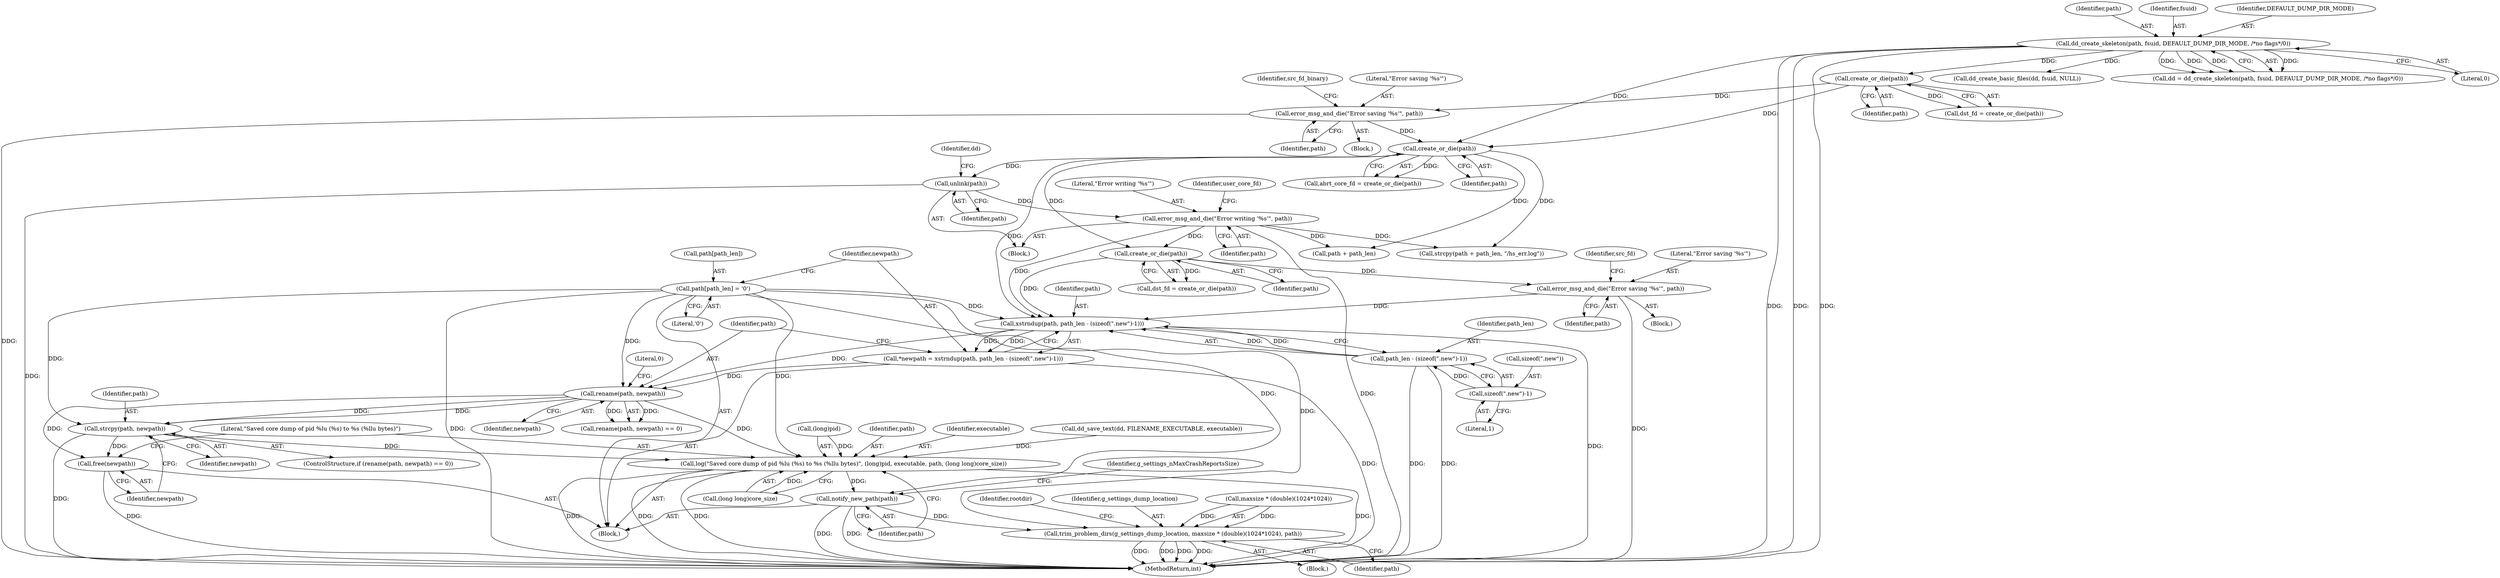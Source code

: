 digraph "0_abrt_8939398b82006ba1fec4ed491339fc075f43fc7c_1@API" {
"1001089" [label="(Call,strcpy(path, newpath))"];
"1001085" [label="(Call,rename(path, newpath))"];
"1001067" [label="(Call,path[path_len] = '\0')"];
"1001075" [label="(Call,xstrndup(path, path_len - (sizeof(\".new\")-1)))"];
"1000918" [label="(Call,create_or_die(path))"];
"1000643" [label="(Call,dd_create_skeleton(path, fsuid, DEFAULT_DUMP_DIR_MODE, /*no flags*/0))"];
"1000884" [label="(Call,create_or_die(path))"];
"1000910" [label="(Call,error_msg_and_die(\"Error saving '%s'\", path))"];
"1001037" [label="(Call,create_or_die(path))"];
"1000956" [label="(Call,error_msg_and_die(\"Error writing '%s'\", path))"];
"1000943" [label="(Call,unlink(path))"];
"1001058" [label="(Call,error_msg_and_die(\"Error saving '%s'\", path))"];
"1001077" [label="(Call,path_len - (sizeof(\".new\")-1))"];
"1001079" [label="(Call,sizeof(\".new\")-1)"];
"1001073" [label="(Call,*newpath = xstrndup(path, path_len - (sizeof(\".new\")-1)))"];
"1001092" [label="(Call,free(newpath))"];
"1001094" [label="(Call,log(\"Saved core dump of pid %lu (%s) to %s (%llu bytes)\", (long)pid, executable, path, (long long)core_size))"];
"1001104" [label="(Call,notify_new_path(path))"];
"1001122" [label="(Call,trim_problem_dirs(g_settings_dump_location, maxsize * (double)(1024*1024), path))"];
"1000884" [label="(Call,create_or_die(path))"];
"1001078" [label="(Identifier,path_len)"];
"1001062" [label="(Identifier,src_fd)"];
"1001029" [label="(Call,strcpy(path + path_len, \"/hs_err.log\"))"];
"1001092" [label="(Call,free(newpath))"];
"1001058" [label="(Call,error_msg_and_die(\"Error saving '%s'\", path))"];
"1000656" [label="(Call,dd_create_basic_files(dd, fsuid, NULL))"];
"1001105" [label="(Identifier,path)"];
"1001094" [label="(Call,log(\"Saved core dump of pid %lu (%s) to %s (%llu bytes)\", (long)pid, executable, path, (long long)core_size))"];
"1001074" [label="(Identifier,newpath)"];
"1001108" [label="(Identifier,g_settings_nMaxCrashReportsSize)"];
"1001110" [label="(Block,)"];
"1000641" [label="(Call,dd = dd_create_skeleton(path, fsuid, DEFAULT_DUMP_DIR_MODE, /*no flags*/0))"];
"1001084" [label="(Call,rename(path, newpath) == 0)"];
"1001059" [label="(Literal,\"Error saving '%s'\")"];
"1000911" [label="(Literal,\"Error saving '%s'\")"];
"1001122" [label="(Call,trim_problem_dirs(g_settings_dump_location, maxsize * (double)(1024*1024), path))"];
"1001096" [label="(Call,(long)pid)"];
"1000957" [label="(Literal,\"Error writing '%s'\")"];
"1001228" [label="(MethodReturn,int)"];
"1000916" [label="(Call,abrt_core_fd = create_or_die(path))"];
"1001082" [label="(Literal,1)"];
"1001133" [label="(Identifier,rootdir)"];
"1001077" [label="(Call,path_len - (sizeof(\".new\")-1))"];
"1001100" [label="(Identifier,path)"];
"1001079" [label="(Call,sizeof(\".new\")-1)"];
"1000650" [label="(Block,)"];
"1001123" [label="(Identifier,g_settings_dump_location)"];
"1000647" [label="(Literal,0)"];
"1001037" [label="(Call,create_or_die(path))"];
"1000644" [label="(Identifier,path)"];
"1001085" [label="(Call,rename(path, newpath))"];
"1001071" [label="(Literal,'\0')"];
"1001104" [label="(Call,notify_new_path(path))"];
"1001083" [label="(ControlStructure,if (rename(path, newpath) == 0))"];
"1000910" [label="(Call,error_msg_and_die(\"Error saving '%s'\", path))"];
"1001030" [label="(Call,path + path_len)"];
"1000882" [label="(Call,dst_fd = create_or_die(path))"];
"1000885" [label="(Identifier,path)"];
"1000912" [label="(Identifier,path)"];
"1001055" [label="(Block,)"];
"1000643" [label="(Call,dd_create_skeleton(path, fsuid, DEFAULT_DUMP_DIR_MODE, /*no flags*/0))"];
"1001080" [label="(Call,sizeof(\".new\"))"];
"1001099" [label="(Identifier,executable)"];
"1001068" [label="(Call,path[path_len])"];
"1000962" [label="(Identifier,user_core_fd)"];
"1001067" [label="(Call,path[path_len] = '\0')"];
"1000943" [label="(Call,unlink(path))"];
"1000914" [label="(Identifier,src_fd_binary)"];
"1000918" [label="(Call,create_or_die(path))"];
"1001035" [label="(Call,dst_fd = create_or_die(path))"];
"1000645" [label="(Identifier,fsuid)"];
"1001095" [label="(Literal,\"Saved core dump of pid %lu (%s) to %s (%llu bytes)\")"];
"1001075" [label="(Call,xstrndup(path, path_len - (sizeof(\".new\")-1)))"];
"1001091" [label="(Identifier,newpath)"];
"1000907" [label="(Block,)"];
"1000946" [label="(Identifier,dd)"];
"1000791" [label="(Call,dd_save_text(dd, FILENAME_EXECUTABLE, executable))"];
"1001088" [label="(Literal,0)"];
"1001086" [label="(Identifier,path)"];
"1000646" [label="(Identifier,DEFAULT_DUMP_DIR_MODE)"];
"1001090" [label="(Identifier,path)"];
"1001124" [label="(Call,maxsize * (double)(1024*1024))"];
"1001093" [label="(Identifier,newpath)"];
"1001087" [label="(Identifier,newpath)"];
"1001073" [label="(Call,*newpath = xstrndup(path, path_len - (sizeof(\".new\")-1)))"];
"1000942" [label="(Block,)"];
"1001060" [label="(Identifier,path)"];
"1001038" [label="(Identifier,path)"];
"1001131" [label="(Identifier,path)"];
"1000958" [label="(Identifier,path)"];
"1000919" [label="(Identifier,path)"];
"1000956" [label="(Call,error_msg_and_die(\"Error writing '%s'\", path))"];
"1001076" [label="(Identifier,path)"];
"1000944" [label="(Identifier,path)"];
"1001089" [label="(Call,strcpy(path, newpath))"];
"1001101" [label="(Call,(long long)core_size)"];
"1001089" -> "1001083"  [label="AST: "];
"1001089" -> "1001091"  [label="CFG: "];
"1001090" -> "1001089"  [label="AST: "];
"1001091" -> "1001089"  [label="AST: "];
"1001093" -> "1001089"  [label="CFG: "];
"1001089" -> "1001228"  [label="DDG: "];
"1001085" -> "1001089"  [label="DDG: "];
"1001085" -> "1001089"  [label="DDG: "];
"1001067" -> "1001089"  [label="DDG: "];
"1001089" -> "1001092"  [label="DDG: "];
"1001089" -> "1001094"  [label="DDG: "];
"1001085" -> "1001084"  [label="AST: "];
"1001085" -> "1001087"  [label="CFG: "];
"1001086" -> "1001085"  [label="AST: "];
"1001087" -> "1001085"  [label="AST: "];
"1001088" -> "1001085"  [label="CFG: "];
"1001085" -> "1001084"  [label="DDG: "];
"1001085" -> "1001084"  [label="DDG: "];
"1001067" -> "1001085"  [label="DDG: "];
"1001075" -> "1001085"  [label="DDG: "];
"1001073" -> "1001085"  [label="DDG: "];
"1001085" -> "1001092"  [label="DDG: "];
"1001085" -> "1001094"  [label="DDG: "];
"1001067" -> "1000650"  [label="AST: "];
"1001067" -> "1001071"  [label="CFG: "];
"1001068" -> "1001067"  [label="AST: "];
"1001071" -> "1001067"  [label="AST: "];
"1001074" -> "1001067"  [label="CFG: "];
"1001067" -> "1001228"  [label="DDG: "];
"1001067" -> "1001075"  [label="DDG: "];
"1001067" -> "1001094"  [label="DDG: "];
"1001067" -> "1001104"  [label="DDG: "];
"1001067" -> "1001122"  [label="DDG: "];
"1001075" -> "1001073"  [label="AST: "];
"1001075" -> "1001077"  [label="CFG: "];
"1001076" -> "1001075"  [label="AST: "];
"1001077" -> "1001075"  [label="AST: "];
"1001073" -> "1001075"  [label="CFG: "];
"1001075" -> "1001228"  [label="DDG: "];
"1001075" -> "1001073"  [label="DDG: "];
"1001075" -> "1001073"  [label="DDG: "];
"1000918" -> "1001075"  [label="DDG: "];
"1001037" -> "1001075"  [label="DDG: "];
"1000956" -> "1001075"  [label="DDG: "];
"1001058" -> "1001075"  [label="DDG: "];
"1001077" -> "1001075"  [label="DDG: "];
"1001077" -> "1001075"  [label="DDG: "];
"1000918" -> "1000916"  [label="AST: "];
"1000918" -> "1000919"  [label="CFG: "];
"1000919" -> "1000918"  [label="AST: "];
"1000916" -> "1000918"  [label="CFG: "];
"1000918" -> "1000916"  [label="DDG: "];
"1000643" -> "1000918"  [label="DDG: "];
"1000884" -> "1000918"  [label="DDG: "];
"1000910" -> "1000918"  [label="DDG: "];
"1000918" -> "1000943"  [label="DDG: "];
"1000918" -> "1001029"  [label="DDG: "];
"1000918" -> "1001030"  [label="DDG: "];
"1000918" -> "1001037"  [label="DDG: "];
"1000643" -> "1000641"  [label="AST: "];
"1000643" -> "1000647"  [label="CFG: "];
"1000644" -> "1000643"  [label="AST: "];
"1000645" -> "1000643"  [label="AST: "];
"1000646" -> "1000643"  [label="AST: "];
"1000647" -> "1000643"  [label="AST: "];
"1000641" -> "1000643"  [label="CFG: "];
"1000643" -> "1001228"  [label="DDG: "];
"1000643" -> "1001228"  [label="DDG: "];
"1000643" -> "1001228"  [label="DDG: "];
"1000643" -> "1000641"  [label="DDG: "];
"1000643" -> "1000641"  [label="DDG: "];
"1000643" -> "1000641"  [label="DDG: "];
"1000643" -> "1000641"  [label="DDG: "];
"1000643" -> "1000656"  [label="DDG: "];
"1000643" -> "1000884"  [label="DDG: "];
"1000884" -> "1000882"  [label="AST: "];
"1000884" -> "1000885"  [label="CFG: "];
"1000885" -> "1000884"  [label="AST: "];
"1000882" -> "1000884"  [label="CFG: "];
"1000884" -> "1000882"  [label="DDG: "];
"1000884" -> "1000910"  [label="DDG: "];
"1000910" -> "1000907"  [label="AST: "];
"1000910" -> "1000912"  [label="CFG: "];
"1000911" -> "1000910"  [label="AST: "];
"1000912" -> "1000910"  [label="AST: "];
"1000914" -> "1000910"  [label="CFG: "];
"1000910" -> "1001228"  [label="DDG: "];
"1001037" -> "1001035"  [label="AST: "];
"1001037" -> "1001038"  [label="CFG: "];
"1001038" -> "1001037"  [label="AST: "];
"1001035" -> "1001037"  [label="CFG: "];
"1001037" -> "1001035"  [label="DDG: "];
"1000956" -> "1001037"  [label="DDG: "];
"1001037" -> "1001058"  [label="DDG: "];
"1000956" -> "1000942"  [label="AST: "];
"1000956" -> "1000958"  [label="CFG: "];
"1000957" -> "1000956"  [label="AST: "];
"1000958" -> "1000956"  [label="AST: "];
"1000962" -> "1000956"  [label="CFG: "];
"1000956" -> "1001228"  [label="DDG: "];
"1000943" -> "1000956"  [label="DDG: "];
"1000956" -> "1001029"  [label="DDG: "];
"1000956" -> "1001030"  [label="DDG: "];
"1000943" -> "1000942"  [label="AST: "];
"1000943" -> "1000944"  [label="CFG: "];
"1000944" -> "1000943"  [label="AST: "];
"1000946" -> "1000943"  [label="CFG: "];
"1000943" -> "1001228"  [label="DDG: "];
"1001058" -> "1001055"  [label="AST: "];
"1001058" -> "1001060"  [label="CFG: "];
"1001059" -> "1001058"  [label="AST: "];
"1001060" -> "1001058"  [label="AST: "];
"1001062" -> "1001058"  [label="CFG: "];
"1001058" -> "1001228"  [label="DDG: "];
"1001077" -> "1001079"  [label="CFG: "];
"1001078" -> "1001077"  [label="AST: "];
"1001079" -> "1001077"  [label="AST: "];
"1001077" -> "1001228"  [label="DDG: "];
"1001077" -> "1001228"  [label="DDG: "];
"1001079" -> "1001077"  [label="DDG: "];
"1001079" -> "1001082"  [label="CFG: "];
"1001080" -> "1001079"  [label="AST: "];
"1001082" -> "1001079"  [label="AST: "];
"1001073" -> "1000650"  [label="AST: "];
"1001074" -> "1001073"  [label="AST: "];
"1001086" -> "1001073"  [label="CFG: "];
"1001073" -> "1001228"  [label="DDG: "];
"1001092" -> "1000650"  [label="AST: "];
"1001092" -> "1001093"  [label="CFG: "];
"1001093" -> "1001092"  [label="AST: "];
"1001095" -> "1001092"  [label="CFG: "];
"1001092" -> "1001228"  [label="DDG: "];
"1001094" -> "1000650"  [label="AST: "];
"1001094" -> "1001101"  [label="CFG: "];
"1001095" -> "1001094"  [label="AST: "];
"1001096" -> "1001094"  [label="AST: "];
"1001099" -> "1001094"  [label="AST: "];
"1001100" -> "1001094"  [label="AST: "];
"1001101" -> "1001094"  [label="AST: "];
"1001105" -> "1001094"  [label="CFG: "];
"1001094" -> "1001228"  [label="DDG: "];
"1001094" -> "1001228"  [label="DDG: "];
"1001094" -> "1001228"  [label="DDG: "];
"1001094" -> "1001228"  [label="DDG: "];
"1001096" -> "1001094"  [label="DDG: "];
"1000791" -> "1001094"  [label="DDG: "];
"1001101" -> "1001094"  [label="DDG: "];
"1001094" -> "1001104"  [label="DDG: "];
"1001104" -> "1000650"  [label="AST: "];
"1001104" -> "1001105"  [label="CFG: "];
"1001105" -> "1001104"  [label="AST: "];
"1001108" -> "1001104"  [label="CFG: "];
"1001104" -> "1001228"  [label="DDG: "];
"1001104" -> "1001228"  [label="DDG: "];
"1001104" -> "1001122"  [label="DDG: "];
"1001122" -> "1001110"  [label="AST: "];
"1001122" -> "1001131"  [label="CFG: "];
"1001123" -> "1001122"  [label="AST: "];
"1001124" -> "1001122"  [label="AST: "];
"1001131" -> "1001122"  [label="AST: "];
"1001133" -> "1001122"  [label="CFG: "];
"1001122" -> "1001228"  [label="DDG: "];
"1001122" -> "1001228"  [label="DDG: "];
"1001122" -> "1001228"  [label="DDG: "];
"1001122" -> "1001228"  [label="DDG: "];
"1001124" -> "1001122"  [label="DDG: "];
"1001124" -> "1001122"  [label="DDG: "];
}
